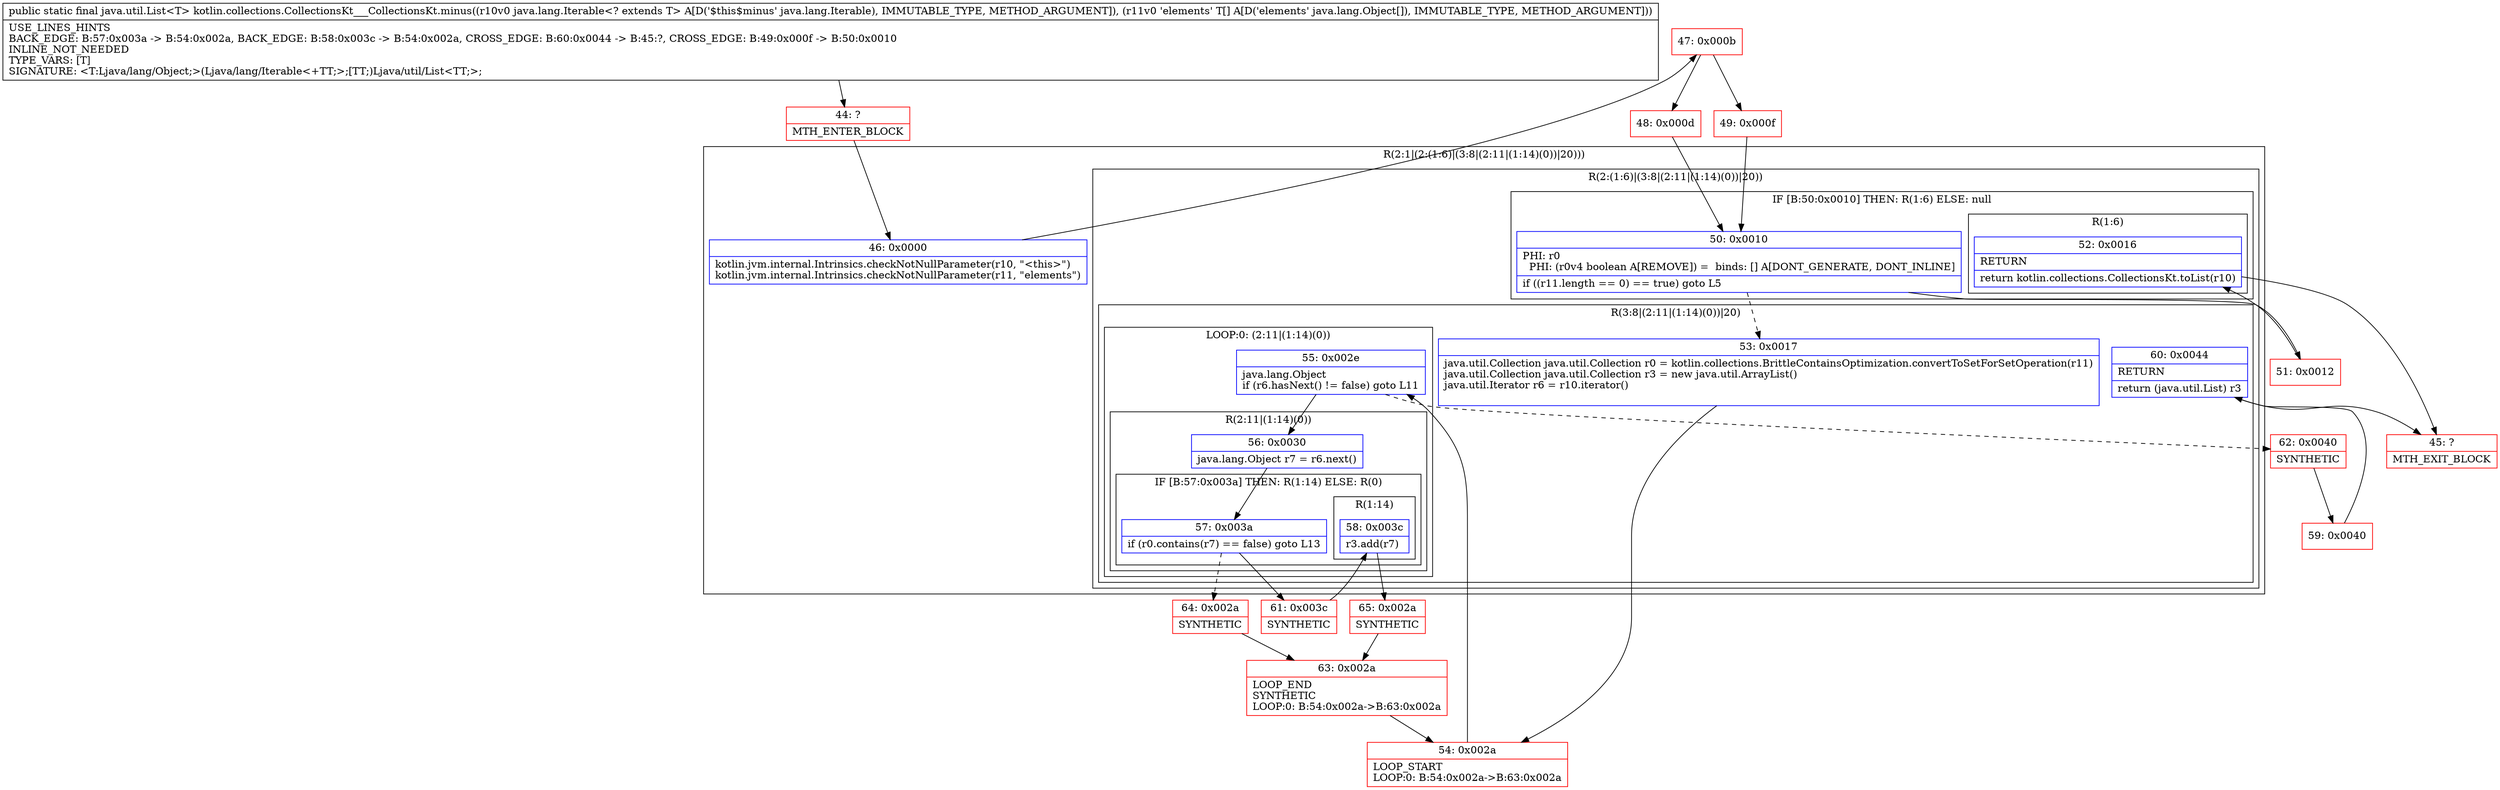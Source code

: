 digraph "CFG forkotlin.collections.CollectionsKt___CollectionsKt.minus(Ljava\/lang\/Iterable;[Ljava\/lang\/Object;)Ljava\/util\/List;" {
subgraph cluster_Region_557172148 {
label = "R(2:1|(2:(1:6)|(3:8|(2:11|(1:14)(0))|20)))";
node [shape=record,color=blue];
Node_46 [shape=record,label="{46\:\ 0x0000|kotlin.jvm.internal.Intrinsics.checkNotNullParameter(r10, \"\<this\>\")\lkotlin.jvm.internal.Intrinsics.checkNotNullParameter(r11, \"elements\")\l}"];
subgraph cluster_Region_813151908 {
label = "R(2:(1:6)|(3:8|(2:11|(1:14)(0))|20))";
node [shape=record,color=blue];
subgraph cluster_IfRegion_1407419612 {
label = "IF [B:50:0x0010] THEN: R(1:6) ELSE: null";
node [shape=record,color=blue];
Node_50 [shape=record,label="{50\:\ 0x0010|PHI: r0 \l  PHI: (r0v4 boolean A[REMOVE]) =  binds: [] A[DONT_GENERATE, DONT_INLINE]\l|if ((r11.length == 0) == true) goto L5\l}"];
subgraph cluster_Region_1647795386 {
label = "R(1:6)";
node [shape=record,color=blue];
Node_52 [shape=record,label="{52\:\ 0x0016|RETURN\l|return kotlin.collections.CollectionsKt.toList(r10)\l}"];
}
}
subgraph cluster_Region_833185521 {
label = "R(3:8|(2:11|(1:14)(0))|20)";
node [shape=record,color=blue];
Node_53 [shape=record,label="{53\:\ 0x0017|java.util.Collection java.util.Collection r0 = kotlin.collections.BrittleContainsOptimization.convertToSetForSetOperation(r11)\ljava.util.Collection java.util.Collection r3 = new java.util.ArrayList()\ljava.util.Iterator r6 = r10.iterator()\l\l}"];
subgraph cluster_LoopRegion_1839213869 {
label = "LOOP:0: (2:11|(1:14)(0))";
node [shape=record,color=blue];
Node_55 [shape=record,label="{55\:\ 0x002e|java.lang.Object \lif (r6.hasNext() != false) goto L11\l}"];
subgraph cluster_Region_1617913003 {
label = "R(2:11|(1:14)(0))";
node [shape=record,color=blue];
Node_56 [shape=record,label="{56\:\ 0x0030|java.lang.Object r7 = r6.next()\l}"];
subgraph cluster_IfRegion_1270081473 {
label = "IF [B:57:0x003a] THEN: R(1:14) ELSE: R(0)";
node [shape=record,color=blue];
Node_57 [shape=record,label="{57\:\ 0x003a|if (r0.contains(r7) == false) goto L13\l}"];
subgraph cluster_Region_1118080631 {
label = "R(1:14)";
node [shape=record,color=blue];
Node_58 [shape=record,label="{58\:\ 0x003c|r3.add(r7)\l}"];
}
subgraph cluster_Region_795203870 {
label = "R(0)";
node [shape=record,color=blue];
}
}
}
}
Node_60 [shape=record,label="{60\:\ 0x0044|RETURN\l|return (java.util.List) r3\l}"];
}
}
}
Node_44 [shape=record,color=red,label="{44\:\ ?|MTH_ENTER_BLOCK\l}"];
Node_47 [shape=record,color=red,label="{47\:\ 0x000b}"];
Node_48 [shape=record,color=red,label="{48\:\ 0x000d}"];
Node_51 [shape=record,color=red,label="{51\:\ 0x0012}"];
Node_45 [shape=record,color=red,label="{45\:\ ?|MTH_EXIT_BLOCK\l}"];
Node_54 [shape=record,color=red,label="{54\:\ 0x002a|LOOP_START\lLOOP:0: B:54:0x002a\-\>B:63:0x002a\l}"];
Node_61 [shape=record,color=red,label="{61\:\ 0x003c|SYNTHETIC\l}"];
Node_65 [shape=record,color=red,label="{65\:\ 0x002a|SYNTHETIC\l}"];
Node_63 [shape=record,color=red,label="{63\:\ 0x002a|LOOP_END\lSYNTHETIC\lLOOP:0: B:54:0x002a\-\>B:63:0x002a\l}"];
Node_64 [shape=record,color=red,label="{64\:\ 0x002a|SYNTHETIC\l}"];
Node_62 [shape=record,color=red,label="{62\:\ 0x0040|SYNTHETIC\l}"];
Node_59 [shape=record,color=red,label="{59\:\ 0x0040}"];
Node_49 [shape=record,color=red,label="{49\:\ 0x000f}"];
MethodNode[shape=record,label="{public static final java.util.List\<T\> kotlin.collections.CollectionsKt___CollectionsKt.minus((r10v0 java.lang.Iterable\<? extends T\> A[D('$this$minus' java.lang.Iterable), IMMUTABLE_TYPE, METHOD_ARGUMENT]), (r11v0 'elements' T[] A[D('elements' java.lang.Object[]), IMMUTABLE_TYPE, METHOD_ARGUMENT]))  | USE_LINES_HINTS\lBACK_EDGE: B:57:0x003a \-\> B:54:0x002a, BACK_EDGE: B:58:0x003c \-\> B:54:0x002a, CROSS_EDGE: B:60:0x0044 \-\> B:45:?, CROSS_EDGE: B:49:0x000f \-\> B:50:0x0010\lINLINE_NOT_NEEDED\lTYPE_VARS: [T]\lSIGNATURE: \<T:Ljava\/lang\/Object;\>(Ljava\/lang\/Iterable\<+TT;\>;[TT;)Ljava\/util\/List\<TT;\>;\l}"];
MethodNode -> Node_44;Node_46 -> Node_47;
Node_50 -> Node_51;
Node_50 -> Node_53[style=dashed];
Node_52 -> Node_45;
Node_53 -> Node_54;
Node_55 -> Node_56;
Node_55 -> Node_62[style=dashed];
Node_56 -> Node_57;
Node_57 -> Node_61;
Node_57 -> Node_64[style=dashed];
Node_58 -> Node_65;
Node_60 -> Node_45;
Node_44 -> Node_46;
Node_47 -> Node_48;
Node_47 -> Node_49;
Node_48 -> Node_50;
Node_51 -> Node_52;
Node_54 -> Node_55;
Node_61 -> Node_58;
Node_65 -> Node_63;
Node_63 -> Node_54;
Node_64 -> Node_63;
Node_62 -> Node_59;
Node_59 -> Node_60;
Node_49 -> Node_50;
}

